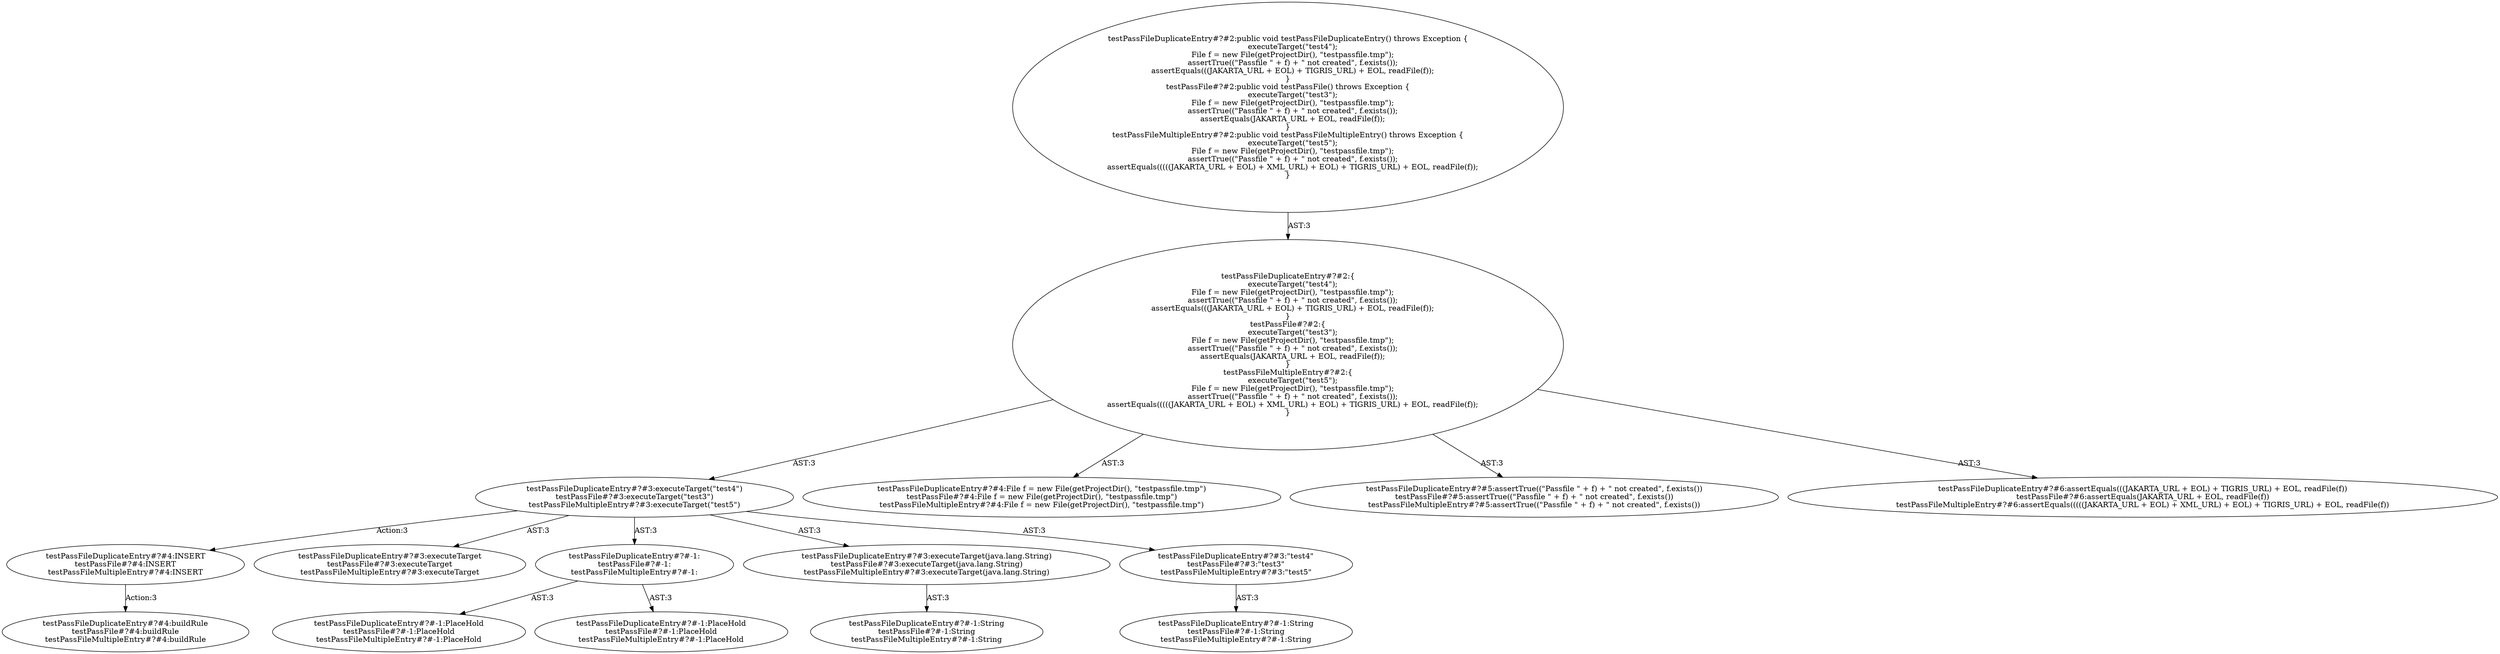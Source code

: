 digraph "Pattern" {
0 [label="testPassFileDuplicateEntry#?#4:INSERT
testPassFile#?#4:INSERT
testPassFileMultipleEntry#?#4:INSERT" shape=ellipse]
1 [label="testPassFileDuplicateEntry#?#3:executeTarget(\"test4\")
testPassFile#?#3:executeTarget(\"test3\")
testPassFileMultipleEntry#?#3:executeTarget(\"test5\")" shape=ellipse]
2 [label="testPassFileDuplicateEntry#?#2:\{
    executeTarget(\"test4\");
    File f = new File(getProjectDir(), \"testpassfile.tmp\");
    assertTrue((\"Passfile \" + f) + \" not created\", f.exists());
    assertEquals(((JAKARTA_URL + EOL) + TIGRIS_URL) + EOL, readFile(f));
\}
testPassFile#?#2:\{
    executeTarget(\"test3\");
    File f = new File(getProjectDir(), \"testpassfile.tmp\");
    assertTrue((\"Passfile \" + f) + \" not created\", f.exists());
    assertEquals(JAKARTA_URL + EOL, readFile(f));
\}
testPassFileMultipleEntry#?#2:\{
    executeTarget(\"test5\");
    File f = new File(getProjectDir(), \"testpassfile.tmp\");
    assertTrue((\"Passfile \" + f) + \" not created\", f.exists());
    assertEquals(((((JAKARTA_URL + EOL) + XML_URL) + EOL) + TIGRIS_URL) + EOL, readFile(f));
\}" shape=ellipse]
3 [label="testPassFileDuplicateEntry#?#2:public void testPassFileDuplicateEntry() throws Exception \{
    executeTarget(\"test4\");
    File f = new File(getProjectDir(), \"testpassfile.tmp\");
    assertTrue((\"Passfile \" + f) + \" not created\", f.exists());
    assertEquals(((JAKARTA_URL + EOL) + TIGRIS_URL) + EOL, readFile(f));
\}
testPassFile#?#2:public void testPassFile() throws Exception \{
    executeTarget(\"test3\");
    File f = new File(getProjectDir(), \"testpassfile.tmp\");
    assertTrue((\"Passfile \" + f) + \" not created\", f.exists());
    assertEquals(JAKARTA_URL + EOL, readFile(f));
\}
testPassFileMultipleEntry#?#2:public void testPassFileMultipleEntry() throws Exception \{
    executeTarget(\"test5\");
    File f = new File(getProjectDir(), \"testpassfile.tmp\");
    assertTrue((\"Passfile \" + f) + \" not created\", f.exists());
    assertEquals(((((JAKARTA_URL + EOL) + XML_URL) + EOL) + TIGRIS_URL) + EOL, readFile(f));
\}" shape=ellipse]
4 [label="testPassFileDuplicateEntry#?#4:File f = new File(getProjectDir(), \"testpassfile.tmp\")
testPassFile#?#4:File f = new File(getProjectDir(), \"testpassfile.tmp\")
testPassFileMultipleEntry#?#4:File f = new File(getProjectDir(), \"testpassfile.tmp\")" shape=ellipse]
5 [label="testPassFileDuplicateEntry#?#5:assertTrue((\"Passfile \" + f) + \" not created\", f.exists())
testPassFile#?#5:assertTrue((\"Passfile \" + f) + \" not created\", f.exists())
testPassFileMultipleEntry#?#5:assertTrue((\"Passfile \" + f) + \" not created\", f.exists())" shape=ellipse]
6 [label="testPassFileDuplicateEntry#?#6:assertEquals(((JAKARTA_URL + EOL) + TIGRIS_URL) + EOL, readFile(f))
testPassFile#?#6:assertEquals(JAKARTA_URL + EOL, readFile(f))
testPassFileMultipleEntry#?#6:assertEquals(((((JAKARTA_URL + EOL) + XML_URL) + EOL) + TIGRIS_URL) + EOL, readFile(f))" shape=ellipse]
7 [label="testPassFileDuplicateEntry#?#3:executeTarget
testPassFile#?#3:executeTarget
testPassFileMultipleEntry#?#3:executeTarget" shape=ellipse]
8 [label="testPassFileDuplicateEntry#?#-1:
testPassFile#?#-1:
testPassFileMultipleEntry#?#-1:" shape=ellipse]
9 [label="testPassFileDuplicateEntry#?#-1:PlaceHold
testPassFile#?#-1:PlaceHold
testPassFileMultipleEntry#?#-1:PlaceHold" shape=ellipse]
10 [label="testPassFileDuplicateEntry#?#-1:PlaceHold
testPassFile#?#-1:PlaceHold
testPassFileMultipleEntry#?#-1:PlaceHold" shape=ellipse]
11 [label="testPassFileDuplicateEntry#?#3:executeTarget(java.lang.String)
testPassFile#?#3:executeTarget(java.lang.String)
testPassFileMultipleEntry#?#3:executeTarget(java.lang.String)" shape=ellipse]
12 [label="testPassFileDuplicateEntry#?#-1:String
testPassFile#?#-1:String
testPassFileMultipleEntry#?#-1:String" shape=ellipse]
13 [label="testPassFileDuplicateEntry#?#3:\"test4\"
testPassFile#?#3:\"test3\"
testPassFileMultipleEntry#?#3:\"test5\"" shape=ellipse]
14 [label="testPassFileDuplicateEntry#?#-1:String
testPassFile#?#-1:String
testPassFileMultipleEntry#?#-1:String" shape=ellipse]
15 [label="testPassFileDuplicateEntry#?#4:buildRule
testPassFile#?#4:buildRule
testPassFileMultipleEntry#?#4:buildRule" shape=ellipse]
0 -> 15 [label="Action:3"];
1 -> 0 [label="Action:3"];
1 -> 7 [label="AST:3"];
1 -> 8 [label="AST:3"];
1 -> 11 [label="AST:3"];
1 -> 13 [label="AST:3"];
2 -> 1 [label="AST:3"];
2 -> 4 [label="AST:3"];
2 -> 5 [label="AST:3"];
2 -> 6 [label="AST:3"];
3 -> 2 [label="AST:3"];
8 -> 9 [label="AST:3"];
8 -> 10 [label="AST:3"];
11 -> 12 [label="AST:3"];
13 -> 14 [label="AST:3"];
}